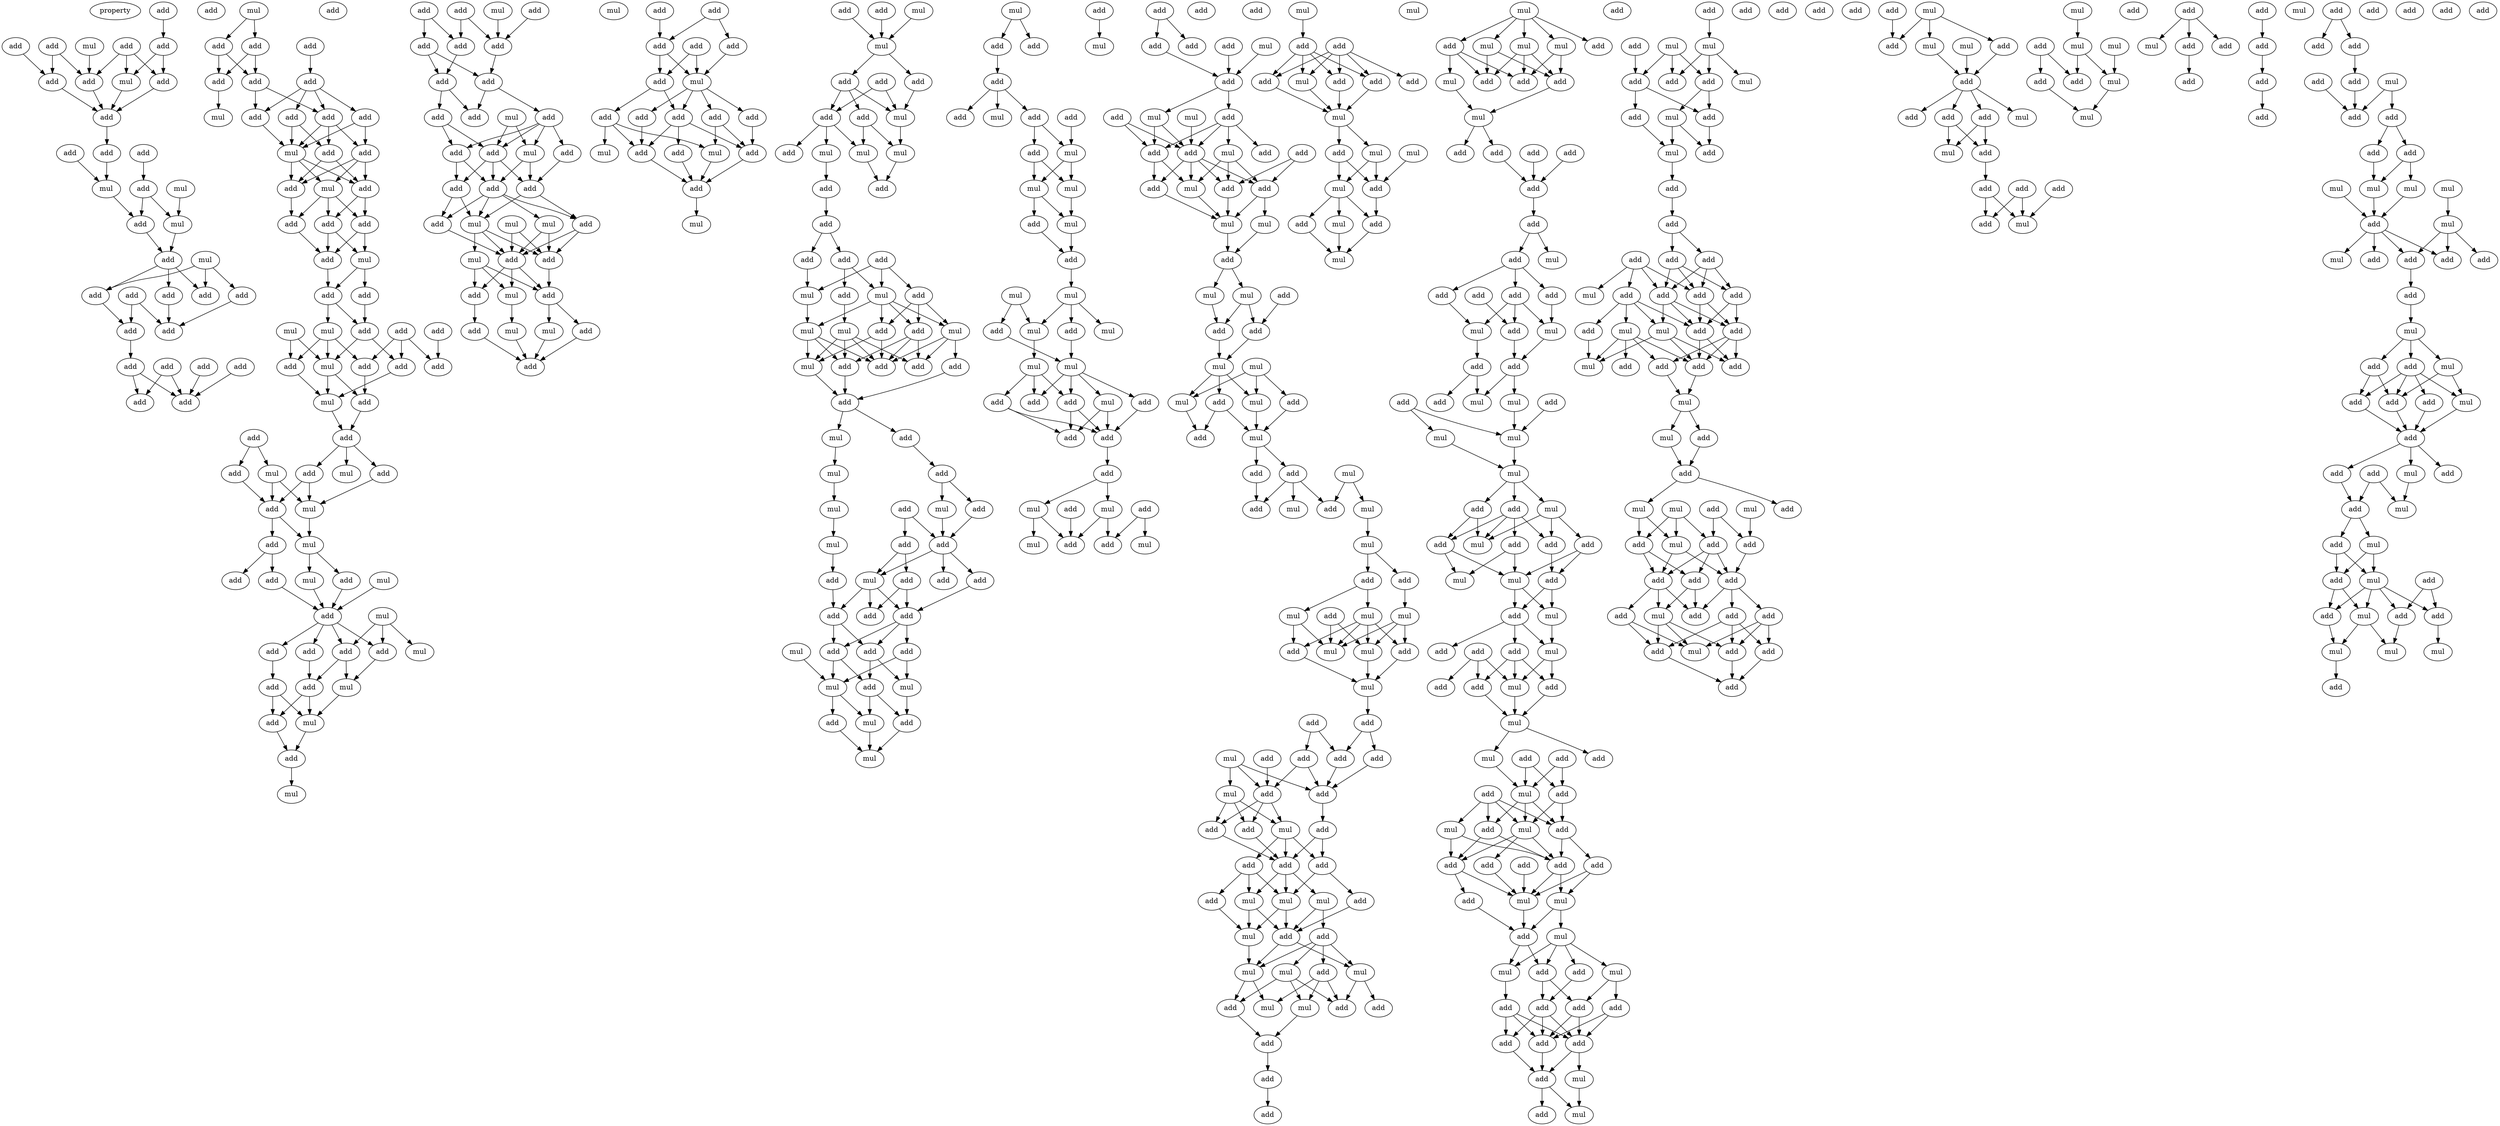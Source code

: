 digraph {
    node [fontcolor=black]
    property [mul=2,lf=1.0]
    0 [ label = add ];
    1 [ label = add ];
    2 [ label = add ];
    3 [ label = add ];
    4 [ label = mul ];
    5 [ label = add ];
    6 [ label = add ];
    7 [ label = add ];
    8 [ label = add ];
    9 [ label = mul ];
    10 [ label = add ];
    11 [ label = add ];
    12 [ label = add ];
    13 [ label = add ];
    14 [ label = add ];
    15 [ label = mul ];
    16 [ label = mul ];
    17 [ label = add ];
    18 [ label = mul ];
    19 [ label = mul ];
    20 [ label = add ];
    21 [ label = add ];
    22 [ label = add ];
    23 [ label = add ];
    24 [ label = add ];
    25 [ label = add ];
    26 [ label = add ];
    27 [ label = add ];
    28 [ label = add ];
    29 [ label = add ];
    30 [ label = add ];
    31 [ label = add ];
    32 [ label = add ];
    33 [ label = add ];
    34 [ label = add ];
    35 [ label = mul ];
    36 [ label = add ];
    37 [ label = add ];
    38 [ label = add ];
    39 [ label = add ];
    40 [ label = add ];
    41 [ label = add ];
    42 [ label = add ];
    43 [ label = add ];
    44 [ label = add ];
    45 [ label = add ];
    46 [ label = mul ];
    47 [ label = add ];
    48 [ label = mul ];
    49 [ label = add ];
    50 [ label = add ];
    51 [ label = add ];
    52 [ label = mul ];
    53 [ label = add ];
    54 [ label = add ];
    55 [ label = add ];
    56 [ label = add ];
    57 [ label = mul ];
    58 [ label = add ];
    59 [ label = add ];
    60 [ label = add ];
    61 [ label = add ];
    62 [ label = add ];
    63 [ label = mul ];
    64 [ label = add ];
    65 [ label = mul ];
    66 [ label = add ];
    67 [ label = add ];
    68 [ label = add ];
    69 [ label = mul ];
    70 [ label = add ];
    71 [ label = add ];
    72 [ label = mul ];
    73 [ label = add ];
    74 [ label = add ];
    75 [ label = add ];
    76 [ label = add ];
    77 [ label = mul ];
    78 [ label = mul ];
    79 [ label = add ];
    80 [ label = add ];
    81 [ label = mul ];
    82 [ label = mul ];
    83 [ label = add ];
    84 [ label = add ];
    85 [ label = add ];
    86 [ label = mul ];
    87 [ label = add ];
    88 [ label = mul ];
    89 [ label = add ];
    90 [ label = mul ];
    91 [ label = add ];
    92 [ label = add ];
    93 [ label = mul ];
    94 [ label = add ];
    95 [ label = add ];
    96 [ label = mul ];
    97 [ label = add ];
    98 [ label = add ];
    99 [ label = add ];
    100 [ label = mul ];
    101 [ label = mul ];
    102 [ label = add ];
    103 [ label = add ];
    104 [ label = add ];
    105 [ label = add ];
    106 [ label = add ];
    107 [ label = add ];
    108 [ label = add ];
    109 [ label = mul ];
    110 [ label = add ];
    111 [ label = add ];
    112 [ label = mul ];
    113 [ label = add ];
    114 [ label = add ];
    115 [ label = add ];
    116 [ label = add ];
    117 [ label = add ];
    118 [ label = add ];
    119 [ label = mul ];
    120 [ label = add ];
    121 [ label = add ];
    122 [ label = add ];
    123 [ label = mul ];
    124 [ label = mul ];
    125 [ label = add ];
    126 [ label = add ];
    127 [ label = mul ];
    128 [ label = add ];
    129 [ label = mul ];
    130 [ label = add ];
    131 [ label = mul ];
    132 [ label = add ];
    133 [ label = add ];
    134 [ label = mul ];
    135 [ label = mul ];
    136 [ label = mul ];
    137 [ label = add ];
    138 [ label = add ];
    139 [ label = add ];
    140 [ label = add ];
    141 [ label = add ];
    142 [ label = add ];
    143 [ label = add ];
    144 [ label = add ];
    145 [ label = mul ];
    146 [ label = add ];
    147 [ label = add ];
    148 [ label = add ];
    149 [ label = add ];
    150 [ label = add ];
    151 [ label = add ];
    152 [ label = mul ];
    153 [ label = add ];
    154 [ label = mul ];
    155 [ label = add ];
    156 [ label = add ];
    157 [ label = add ];
    158 [ label = add ];
    159 [ label = mul ];
    160 [ label = add ];
    161 [ label = mul ];
    162 [ label = mul ];
    163 [ label = add ];
    164 [ label = add ];
    165 [ label = add ];
    166 [ label = mul ];
    167 [ label = add ];
    168 [ label = add ];
    169 [ label = mul ];
    170 [ label = mul ];
    171 [ label = mul ];
    172 [ label = add ];
    173 [ label = add ];
    174 [ label = add ];
    175 [ label = add ];
    176 [ label = add ];
    177 [ label = add ];
    178 [ label = add ];
    179 [ label = mul ];
    180 [ label = mul ];
    181 [ label = add ];
    182 [ label = add ];
    183 [ label = mul ];
    184 [ label = add ];
    185 [ label = add ];
    186 [ label = mul ];
    187 [ label = mul ];
    188 [ label = add ];
    189 [ label = add ];
    190 [ label = add ];
    191 [ label = mul ];
    192 [ label = add ];
    193 [ label = add ];
    194 [ label = add ];
    195 [ label = mul ];
    196 [ label = add ];
    197 [ label = mul ];
    198 [ label = mul ];
    199 [ label = add ];
    200 [ label = add ];
    201 [ label = mul ];
    202 [ label = add ];
    203 [ label = add ];
    204 [ label = mul ];
    205 [ label = add ];
    206 [ label = add ];
    207 [ label = mul ];
    208 [ label = add ];
    209 [ label = add ];
    210 [ label = add ];
    211 [ label = add ];
    212 [ label = add ];
    213 [ label = add ];
    214 [ label = mul ];
    215 [ label = add ];
    216 [ label = add ];
    217 [ label = mul ];
    218 [ label = mul ];
    219 [ label = add ];
    220 [ label = mul ];
    221 [ label = add ];
    222 [ label = add ];
    223 [ label = mul ];
    224 [ label = mul ];
    225 [ label = add ];
    226 [ label = add ];
    227 [ label = add ];
    228 [ label = add ];
    229 [ label = add ];
    230 [ label = mul ];
    231 [ label = add ];
    232 [ label = add ];
    233 [ label = mul ];
    234 [ label = add ];
    235 [ label = mul ];
    236 [ label = mul ];
    237 [ label = mul ];
    238 [ label = add ];
    239 [ label = mul ];
    240 [ label = add ];
    241 [ label = mul ];
    242 [ label = mul ];
    243 [ label = add ];
    244 [ label = mul ];
    245 [ label = mul ];
    246 [ label = add ];
    247 [ label = mul ];
    248 [ label = mul ];
    249 [ label = add ];
    250 [ label = add ];
    251 [ label = mul ];
    252 [ label = add ];
    253 [ label = add ];
    254 [ label = add ];
    255 [ label = add ];
    256 [ label = add ];
    257 [ label = mul ];
    258 [ label = mul ];
    259 [ label = add ];
    260 [ label = add ];
    261 [ label = mul ];
    262 [ label = add ];
    263 [ label = mul ];
    264 [ label = add ];
    265 [ label = add ];
    266 [ label = add ];
    267 [ label = add ];
    268 [ label = add ];
    269 [ label = mul ];
    270 [ label = add ];
    271 [ label = mul ];
    272 [ label = mul ];
    273 [ label = add ];
    274 [ label = add ];
    275 [ label = mul ];
    276 [ label = add ];
    277 [ label = add ];
    278 [ label = add ];
    279 [ label = add ];
    280 [ label = add ];
    281 [ label = add ];
    282 [ label = mul ];
    283 [ label = add ];
    284 [ label = mul ];
    285 [ label = mul ];
    286 [ label = add ];
    287 [ label = mul ];
    288 [ label = mul ];
    289 [ label = add ];
    290 [ label = add ];
    291 [ label = add ];
    292 [ label = mul ];
    293 [ label = mul ];
    294 [ label = add ];
    295 [ label = mul ];
    296 [ label = add ];
    297 [ label = mul ];
    298 [ label = mul ];
    299 [ label = add ];
    300 [ label = mul ];
    301 [ label = add ];
    302 [ label = add ];
    303 [ label = mul ];
    304 [ label = add ];
    305 [ label = mul ];
    306 [ label = add ];
    307 [ label = mul ];
    308 [ label = add ];
    309 [ label = add ];
    310 [ label = mul ];
    311 [ label = mul ];
    312 [ label = mul ];
    313 [ label = add ];
    314 [ label = add ];
    315 [ label = mul ];
    316 [ label = add ];
    317 [ label = mul ];
    318 [ label = mul ];
    319 [ label = add ];
    320 [ label = add ];
    321 [ label = add ];
    322 [ label = add ];
    323 [ label = add ];
    324 [ label = mul ];
    325 [ label = add ];
    326 [ label = add ];
    327 [ label = add ];
    328 [ label = mul ];
    329 [ label = mul ];
    330 [ label = add ];
    331 [ label = add ];
    332 [ label = add ];
    333 [ label = add ];
    334 [ label = add ];
    335 [ label = add ];
    336 [ label = mul ];
    337 [ label = mul ];
    338 [ label = add ];
    339 [ label = mul ];
    340 [ label = add ];
    341 [ label = add ];
    342 [ label = add ];
    343 [ label = mul ];
    344 [ label = mul ];
    345 [ label = mul ];
    346 [ label = mul ];
    347 [ label = add ];
    348 [ label = add ];
    349 [ label = mul ];
    350 [ label = add ];
    351 [ label = add ];
    352 [ label = mul ];
    353 [ label = add ];
    354 [ label = add ];
    355 [ label = add ];
    356 [ label = add ];
    357 [ label = add ];
    358 [ label = mul ];
    359 [ label = add ];
    360 [ label = add ];
    361 [ label = add ];
    362 [ label = mul ];
    363 [ label = add ];
    364 [ label = add ];
    365 [ label = add ];
    366 [ label = mul ];
    367 [ label = mul ];
    368 [ label = add ];
    369 [ label = mul ];
    370 [ label = mul ];
    371 [ label = mul ];
    372 [ label = add ];
    373 [ label = mul ];
    374 [ label = add ];
    375 [ label = add ];
    376 [ label = mul ];
    377 [ label = mul ];
    378 [ label = mul ];
    379 [ label = mul ];
    380 [ label = add ];
    381 [ label = add ];
    382 [ label = mul ];
    383 [ label = add ];
    384 [ label = mul ];
    385 [ label = add ];
    386 [ label = add ];
    387 [ label = mul ];
    388 [ label = add ];
    389 [ label = add ];
    390 [ label = add ];
    391 [ label = add ];
    392 [ label = add ];
    393 [ label = add ];
    394 [ label = add ];
    395 [ label = add ];
    396 [ label = mul ];
    397 [ label = add ];
    398 [ label = add ];
    399 [ label = add ];
    400 [ label = add ];
    401 [ label = mul ];
    402 [ label = mul ];
    403 [ label = add ];
    404 [ label = add ];
    405 [ label = add ];
    406 [ label = add ];
    407 [ label = mul ];
    408 [ label = add ];
    409 [ label = mul ];
    410 [ label = add ];
    411 [ label = mul ];
    412 [ label = mul ];
    413 [ label = mul ];
    414 [ label = add ];
    415 [ label = add ];
    416 [ label = mul ];
    417 [ label = add ];
    418 [ label = add ];
    419 [ label = add ];
    420 [ label = add ];
    421 [ label = mul ];
    422 [ label = mul ];
    423 [ label = mul ];
    424 [ label = add ];
    425 [ label = mul ];
    426 [ label = add ];
    427 [ label = add ];
    428 [ label = add ];
    429 [ label = add ];
    430 [ label = mul ];
    431 [ label = add ];
    432 [ label = add ];
    433 [ label = mul ];
    434 [ label = add ];
    435 [ label = mul ];
    436 [ label = add ];
    437 [ label = add ];
    438 [ label = mul ];
    439 [ label = add ];
    440 [ label = add ];
    441 [ label = mul ];
    442 [ label = add ];
    443 [ label = mul ];
    444 [ label = mul ];
    445 [ label = add ];
    446 [ label = add ];
    447 [ label = add ];
    448 [ label = add ];
    449 [ label = add ];
    450 [ label = add ];
    451 [ label = add ];
    452 [ label = add ];
    453 [ label = mul ];
    454 [ label = mul ];
    455 [ label = add ];
    456 [ label = mul ];
    457 [ label = add ];
    458 [ label = add ];
    459 [ label = mul ];
    460 [ label = mul ];
    461 [ label = add ];
    462 [ label = add ];
    463 [ label = add ];
    464 [ label = add ];
    465 [ label = add ];
    466 [ label = add ];
    467 [ label = add ];
    468 [ label = add ];
    469 [ label = mul ];
    470 [ label = add ];
    471 [ label = mul ];
    472 [ label = add ];
    473 [ label = mul ];
    474 [ label = add ];
    475 [ label = mul ];
    476 [ label = add ];
    477 [ label = add ];
    478 [ label = add ];
    479 [ label = mul ];
    480 [ label = add ];
    481 [ label = mul ];
    482 [ label = add ];
    483 [ label = add ];
    484 [ label = mul ];
    485 [ label = add ];
    486 [ label = add ];
    487 [ label = add ];
    488 [ label = add ];
    489 [ label = add ];
    490 [ label = add ];
    491 [ label = add ];
    492 [ label = mul ];
    493 [ label = add ];
    494 [ label = add ];
    495 [ label = add ];
    496 [ label = mul ];
    497 [ label = mul ];
    498 [ label = add ];
    499 [ label = add ];
    500 [ label = add ];
    501 [ label = add ];
    502 [ label = add ];
    503 [ label = add ];
    504 [ label = mul ];
    505 [ label = mul ];
    506 [ label = mul ];
    507 [ label = add ];
    508 [ label = add ];
    509 [ label = add ];
    510 [ label = add ];
    511 [ label = add ];
    512 [ label = add ];
    513 [ label = mul ];
    514 [ label = mul ];
    515 [ label = add ];
    516 [ label = mul ];
    517 [ label = add ];
    518 [ label = add ];
    519 [ label = add ];
    520 [ label = mul ];
    521 [ label = add ];
    522 [ label = add ];
    523 [ label = add ];
    524 [ label = add ];
    525 [ label = add ];
    526 [ label = mul ];
    527 [ label = add ];
    528 [ label = add ];
    529 [ label = mul ];
    530 [ label = add ];
    531 [ label = add ];
    532 [ label = add ];
    533 [ label = add ];
    534 [ label = add ];
    535 [ label = mul ];
    536 [ label = add ];
    537 [ label = add ];
    538 [ label = mul ];
    539 [ label = mul ];
    540 [ label = add ];
    541 [ label = add ];
    542 [ label = add ];
    543 [ label = add ];
    544 [ label = mul ];
    545 [ label = add ];
    546 [ label = mul ];
    547 [ label = add ];
    548 [ label = add ];
    549 [ label = add ];
    550 [ label = add ];
    551 [ label = add ];
    552 [ label = mul ];
    553 [ label = mul ];
    554 [ label = mul ];
    555 [ label = add ];
    556 [ label = mul ];
    557 [ label = add ];
    558 [ label = mul ];
    559 [ label = add ];
    560 [ label = mul ];
    561 [ label = add ];
    562 [ label = add ];
    563 [ label = add ];
    564 [ label = add ];
    565 [ label = mul ];
    566 [ label = add ];
    567 [ label = add ];
    568 [ label = add ];
    569 [ label = add ];
    570 [ label = add ];
    571 [ label = mul ];
    572 [ label = add ];
    573 [ label = add ];
    574 [ label = add ];
    575 [ label = add ];
    576 [ label = add ];
    577 [ label = mul ];
    578 [ label = add ];
    579 [ label = add ];
    580 [ label = add ];
    581 [ label = add ];
    582 [ label = mul ];
    583 [ label = add ];
    584 [ label = mul ];
    585 [ label = mul ];
    586 [ label = mul ];
    587 [ label = add ];
    588 [ label = mul ];
    589 [ label = add ];
    590 [ label = add ];
    591 [ label = mul ];
    592 [ label = add ];
    593 [ label = add ];
    594 [ label = add ];
    595 [ label = add ];
    596 [ label = mul ];
    597 [ label = add ];
    598 [ label = add ];
    599 [ label = mul ];
    600 [ label = add ];
    601 [ label = add ];
    602 [ label = add ];
    603 [ label = add ];
    604 [ label = mul ];
    605 [ label = add ];
    606 [ label = add ];
    607 [ label = mul ];
    608 [ label = add ];
    609 [ label = add ];
    610 [ label = mul ];
    611 [ label = add ];
    612 [ label = add ];
    613 [ label = mul ];
    614 [ label = add ];
    615 [ label = mul ];
    616 [ label = add ];
    617 [ label = add ];
    618 [ label = add ];
    619 [ label = add ];
    620 [ label = mul ];
    621 [ label = mul ];
    622 [ label = mul ];
    623 [ label = mul ];
    624 [ label = add ];
    625 [ label = add ];
    0 -> 2 [ name = 0 ];
    1 -> 7 [ name = 1 ];
    1 -> 8 [ name = 2 ];
    1 -> 9 [ name = 3 ];
    2 -> 7 [ name = 4 ];
    2 -> 9 [ name = 5 ];
    3 -> 6 [ name = 6 ];
    4 -> 8 [ name = 7 ];
    5 -> 6 [ name = 8 ];
    5 -> 8 [ name = 9 ];
    6 -> 10 [ name = 10 ];
    7 -> 10 [ name = 11 ];
    8 -> 10 [ name = 12 ];
    9 -> 10 [ name = 13 ];
    10 -> 13 [ name = 14 ];
    11 -> 14 [ name = 15 ];
    12 -> 16 [ name = 16 ];
    13 -> 16 [ name = 17 ];
    14 -> 17 [ name = 18 ];
    14 -> 18 [ name = 19 ];
    15 -> 18 [ name = 20 ];
    16 -> 17 [ name = 21 ];
    17 -> 20 [ name = 22 ];
    18 -> 20 [ name = 23 ];
    19 -> 21 [ name = 24 ];
    19 -> 24 [ name = 25 ];
    19 -> 25 [ name = 26 ];
    20 -> 23 [ name = 27 ];
    20 -> 24 [ name = 28 ];
    20 -> 25 [ name = 29 ];
    21 -> 26 [ name = 30 ];
    22 -> 26 [ name = 31 ];
    22 -> 27 [ name = 32 ];
    23 -> 26 [ name = 33 ];
    25 -> 27 [ name = 34 ];
    27 -> 29 [ name = 35 ];
    28 -> 33 [ name = 36 ];
    28 -> 34 [ name = 37 ];
    29 -> 33 [ name = 38 ];
    29 -> 34 [ name = 39 ];
    31 -> 34 [ name = 40 ];
    32 -> 34 [ name = 41 ];
    35 -> 36 [ name = 42 ];
    35 -> 39 [ name = 43 ];
    36 -> 40 [ name = 44 ];
    36 -> 42 [ name = 45 ];
    37 -> 41 [ name = 46 ];
    39 -> 40 [ name = 47 ];
    39 -> 42 [ name = 48 ];
    40 -> 46 [ name = 49 ];
    41 -> 43 [ name = 50 ];
    41 -> 44 [ name = 51 ];
    41 -> 45 [ name = 52 ];
    41 -> 47 [ name = 53 ];
    42 -> 44 [ name = 54 ];
    42 -> 47 [ name = 55 ];
    43 -> 48 [ name = 56 ];
    43 -> 49 [ name = 57 ];
    44 -> 48 [ name = 58 ];
    44 -> 49 [ name = 59 ];
    44 -> 50 [ name = 60 ];
    45 -> 48 [ name = 61 ];
    45 -> 50 [ name = 62 ];
    47 -> 48 [ name = 63 ];
    48 -> 51 [ name = 64 ];
    48 -> 52 [ name = 65 ];
    48 -> 53 [ name = 66 ];
    49 -> 51 [ name = 67 ];
    49 -> 52 [ name = 68 ];
    49 -> 53 [ name = 69 ];
    50 -> 51 [ name = 70 ];
    50 -> 53 [ name = 71 ];
    51 -> 55 [ name = 72 ];
    52 -> 54 [ name = 73 ];
    52 -> 55 [ name = 74 ];
    52 -> 56 [ name = 75 ];
    53 -> 54 [ name = 76 ];
    53 -> 56 [ name = 77 ];
    54 -> 57 [ name = 78 ];
    54 -> 58 [ name = 79 ];
    55 -> 58 [ name = 80 ];
    56 -> 57 [ name = 81 ];
    56 -> 58 [ name = 82 ];
    57 -> 59 [ name = 83 ];
    57 -> 60 [ name = 84 ];
    58 -> 59 [ name = 85 ];
    59 -> 61 [ name = 86 ];
    59 -> 63 [ name = 87 ];
    60 -> 61 [ name = 88 ];
    61 -> 67 [ name = 89 ];
    61 -> 69 [ name = 90 ];
    62 -> 66 [ name = 91 ];
    62 -> 67 [ name = 92 ];
    62 -> 68 [ name = 93 ];
    63 -> 68 [ name = 94 ];
    63 -> 69 [ name = 95 ];
    63 -> 70 [ name = 96 ];
    64 -> 66 [ name = 97 ];
    65 -> 69 [ name = 98 ];
    65 -> 70 [ name = 99 ];
    67 -> 72 [ name = 100 ];
    68 -> 71 [ name = 101 ];
    69 -> 71 [ name = 102 ];
    69 -> 72 [ name = 103 ];
    70 -> 72 [ name = 104 ];
    71 -> 74 [ name = 105 ];
    72 -> 74 [ name = 106 ];
    73 -> 75 [ name = 107 ];
    73 -> 78 [ name = 108 ];
    74 -> 76 [ name = 109 ];
    74 -> 77 [ name = 110 ];
    74 -> 79 [ name = 111 ];
    75 -> 80 [ name = 112 ];
    76 -> 81 [ name = 113 ];
    78 -> 80 [ name = 114 ];
    78 -> 81 [ name = 115 ];
    79 -> 80 [ name = 116 ];
    79 -> 81 [ name = 117 ];
    80 -> 82 [ name = 118 ];
    80 -> 83 [ name = 119 ];
    81 -> 82 [ name = 120 ];
    82 -> 84 [ name = 121 ];
    82 -> 88 [ name = 122 ];
    83 -> 85 [ name = 123 ];
    83 -> 87 [ name = 124 ];
    84 -> 89 [ name = 125 ];
    86 -> 89 [ name = 126 ];
    87 -> 89 [ name = 127 ];
    88 -> 89 [ name = 128 ];
    89 -> 91 [ name = 129 ];
    89 -> 92 [ name = 130 ];
    89 -> 94 [ name = 131 ];
    89 -> 95 [ name = 132 ];
    90 -> 93 [ name = 133 ];
    90 -> 94 [ name = 134 ];
    90 -> 95 [ name = 135 ];
    91 -> 97 [ name = 136 ];
    92 -> 98 [ name = 137 ];
    94 -> 96 [ name = 138 ];
    95 -> 96 [ name = 139 ];
    95 -> 98 [ name = 140 ];
    96 -> 100 [ name = 141 ];
    97 -> 99 [ name = 142 ];
    97 -> 100 [ name = 143 ];
    98 -> 99 [ name = 144 ];
    98 -> 100 [ name = 145 ];
    99 -> 103 [ name = 146 ];
    100 -> 103 [ name = 147 ];
    101 -> 108 [ name = 148 ];
    102 -> 106 [ name = 149 ];
    102 -> 107 [ name = 150 ];
    103 -> 109 [ name = 151 ];
    104 -> 107 [ name = 152 ];
    104 -> 108 [ name = 153 ];
    105 -> 108 [ name = 154 ];
    106 -> 110 [ name = 155 ];
    106 -> 111 [ name = 156 ];
    107 -> 111 [ name = 157 ];
    108 -> 110 [ name = 158 ];
    110 -> 113 [ name = 159 ];
    110 -> 114 [ name = 160 ];
    111 -> 114 [ name = 161 ];
    111 -> 115 [ name = 162 ];
    112 -> 118 [ name = 163 ];
    112 -> 119 [ name = 164 ];
    113 -> 116 [ name = 165 ];
    113 -> 117 [ name = 166 ];
    113 -> 118 [ name = 167 ];
    113 -> 119 [ name = 168 ];
    115 -> 117 [ name = 169 ];
    115 -> 118 [ name = 170 ];
    116 -> 120 [ name = 171 ];
    117 -> 121 [ name = 172 ];
    117 -> 122 [ name = 173 ];
    118 -> 120 [ name = 174 ];
    118 -> 121 [ name = 175 ];
    118 -> 122 [ name = 176 ];
    119 -> 120 [ name = 177 ];
    119 -> 121 [ name = 178 ];
    120 -> 124 [ name = 179 ];
    120 -> 125 [ name = 180 ];
    121 -> 123 [ name = 181 ];
    121 -> 124 [ name = 182 ];
    121 -> 125 [ name = 183 ];
    121 -> 126 [ name = 184 ];
    122 -> 124 [ name = 185 ];
    122 -> 126 [ name = 186 ];
    123 -> 128 [ name = 187 ];
    123 -> 130 [ name = 188 ];
    124 -> 128 [ name = 189 ];
    124 -> 129 [ name = 190 ];
    124 -> 130 [ name = 191 ];
    125 -> 128 [ name = 192 ];
    125 -> 130 [ name = 193 ];
    126 -> 128 [ name = 194 ];
    127 -> 128 [ name = 195 ];
    127 -> 130 [ name = 196 ];
    128 -> 131 [ name = 197 ];
    128 -> 132 [ name = 198 ];
    128 -> 133 [ name = 199 ];
    129 -> 131 [ name = 200 ];
    129 -> 132 [ name = 201 ];
    129 -> 133 [ name = 202 ];
    130 -> 132 [ name = 203 ];
    131 -> 134 [ name = 204 ];
    132 -> 136 [ name = 205 ];
    132 -> 137 [ name = 206 ];
    133 -> 138 [ name = 207 ];
    134 -> 139 [ name = 208 ];
    136 -> 139 [ name = 209 ];
    137 -> 139 [ name = 210 ];
    138 -> 139 [ name = 211 ];
    140 -> 142 [ name = 212 ];
    140 -> 144 [ name = 213 ];
    141 -> 144 [ name = 214 ];
    142 -> 145 [ name = 215 ];
    143 -> 145 [ name = 216 ];
    143 -> 146 [ name = 217 ];
    144 -> 145 [ name = 218 ];
    144 -> 146 [ name = 219 ];
    145 -> 148 [ name = 220 ];
    145 -> 149 [ name = 221 ];
    145 -> 150 [ name = 222 ];
    145 -> 151 [ name = 223 ];
    146 -> 147 [ name = 224 ];
    146 -> 148 [ name = 225 ];
    147 -> 152 [ name = 226 ];
    147 -> 153 [ name = 227 ];
    147 -> 154 [ name = 228 ];
    148 -> 153 [ name = 229 ];
    148 -> 155 [ name = 230 ];
    148 -> 156 [ name = 231 ];
    149 -> 152 [ name = 232 ];
    149 -> 155 [ name = 233 ];
    150 -> 153 [ name = 234 ];
    151 -> 155 [ name = 235 ];
    152 -> 157 [ name = 236 ];
    153 -> 157 [ name = 237 ];
    155 -> 157 [ name = 238 ];
    156 -> 157 [ name = 239 ];
    157 -> 159 [ name = 240 ];
    158 -> 162 [ name = 241 ];
    160 -> 162 [ name = 242 ];
    161 -> 162 [ name = 243 ];
    162 -> 164 [ name = 244 ];
    162 -> 165 [ name = 245 ];
    163 -> 166 [ name = 246 ];
    163 -> 168 [ name = 247 ];
    164 -> 166 [ name = 248 ];
    164 -> 167 [ name = 249 ];
    164 -> 168 [ name = 250 ];
    165 -> 166 [ name = 251 ];
    166 -> 169 [ name = 252 ];
    167 -> 169 [ name = 253 ];
    167 -> 171 [ name = 254 ];
    168 -> 170 [ name = 255 ];
    168 -> 171 [ name = 256 ];
    168 -> 172 [ name = 257 ];
    169 -> 174 [ name = 258 ];
    170 -> 173 [ name = 259 ];
    171 -> 174 [ name = 260 ];
    173 -> 175 [ name = 261 ];
    175 -> 176 [ name = 262 ];
    175 -> 177 [ name = 263 ];
    176 -> 179 [ name = 264 ];
    177 -> 180 [ name = 265 ];
    177 -> 181 [ name = 266 ];
    178 -> 179 [ name = 267 ];
    178 -> 180 [ name = 268 ];
    178 -> 182 [ name = 269 ];
    179 -> 187 [ name = 270 ];
    180 -> 184 [ name = 271 ];
    180 -> 185 [ name = 272 ];
    180 -> 186 [ name = 273 ];
    180 -> 187 [ name = 274 ];
    181 -> 183 [ name = 275 ];
    182 -> 184 [ name = 276 ];
    182 -> 185 [ name = 277 ];
    182 -> 186 [ name = 278 ];
    183 -> 188 [ name = 279 ];
    183 -> 189 [ name = 280 ];
    183 -> 191 [ name = 281 ];
    183 -> 192 [ name = 282 ];
    184 -> 189 [ name = 283 ];
    184 -> 191 [ name = 284 ];
    185 -> 188 [ name = 285 ];
    185 -> 189 [ name = 286 ];
    185 -> 192 [ name = 287 ];
    186 -> 188 [ name = 288 ];
    186 -> 189 [ name = 289 ];
    186 -> 190 [ name = 290 ];
    187 -> 189 [ name = 291 ];
    187 -> 191 [ name = 292 ];
    187 -> 192 [ name = 293 ];
    190 -> 193 [ name = 294 ];
    191 -> 193 [ name = 295 ];
    192 -> 193 [ name = 296 ];
    193 -> 194 [ name = 297 ];
    193 -> 195 [ name = 298 ];
    194 -> 196 [ name = 299 ];
    195 -> 197 [ name = 300 ];
    196 -> 200 [ name = 301 ];
    196 -> 201 [ name = 302 ];
    197 -> 198 [ name = 303 ];
    198 -> 204 [ name = 304 ];
    199 -> 202 [ name = 305 ];
    199 -> 203 [ name = 306 ];
    200 -> 203 [ name = 307 ];
    201 -> 203 [ name = 308 ];
    202 -> 206 [ name = 309 ];
    202 -> 207 [ name = 310 ];
    203 -> 207 [ name = 311 ];
    203 -> 208 [ name = 312 ];
    203 -> 209 [ name = 313 ];
    204 -> 205 [ name = 314 ];
    205 -> 211 [ name = 315 ];
    206 -> 210 [ name = 316 ];
    206 -> 212 [ name = 317 ];
    207 -> 210 [ name = 318 ];
    207 -> 211 [ name = 319 ];
    207 -> 212 [ name = 320 ];
    209 -> 212 [ name = 321 ];
    211 -> 213 [ name = 322 ];
    211 -> 215 [ name = 323 ];
    212 -> 213 [ name = 324 ];
    212 -> 215 [ name = 325 ];
    212 -> 216 [ name = 326 ];
    213 -> 218 [ name = 327 ];
    213 -> 219 [ name = 328 ];
    214 -> 218 [ name = 329 ];
    215 -> 217 [ name = 330 ];
    215 -> 219 [ name = 331 ];
    216 -> 217 [ name = 332 ];
    216 -> 218 [ name = 333 ];
    217 -> 222 [ name = 334 ];
    218 -> 220 [ name = 335 ];
    218 -> 221 [ name = 336 ];
    219 -> 220 [ name = 337 ];
    219 -> 222 [ name = 338 ];
    220 -> 223 [ name = 339 ];
    221 -> 223 [ name = 340 ];
    222 -> 223 [ name = 341 ];
    224 -> 225 [ name = 342 ];
    224 -> 226 [ name = 343 ];
    225 -> 227 [ name = 344 ];
    227 -> 229 [ name = 345 ];
    227 -> 230 [ name = 346 ];
    227 -> 232 [ name = 347 ];
    228 -> 233 [ name = 348 ];
    231 -> 235 [ name = 349 ];
    232 -> 234 [ name = 350 ];
    232 -> 235 [ name = 351 ];
    234 -> 236 [ name = 352 ];
    234 -> 237 [ name = 353 ];
    235 -> 236 [ name = 354 ];
    235 -> 237 [ name = 355 ];
    236 -> 239 [ name = 356 ];
    237 -> 238 [ name = 357 ];
    237 -> 239 [ name = 358 ];
    238 -> 240 [ name = 359 ];
    239 -> 240 [ name = 360 ];
    240 -> 242 [ name = 361 ];
    241 -> 244 [ name = 362 ];
    241 -> 246 [ name = 363 ];
    242 -> 243 [ name = 364 ];
    242 -> 244 [ name = 365 ];
    242 -> 245 [ name = 366 ];
    243 -> 248 [ name = 367 ];
    244 -> 247 [ name = 368 ];
    246 -> 248 [ name = 369 ];
    247 -> 249 [ name = 370 ];
    247 -> 252 [ name = 371 ];
    247 -> 253 [ name = 372 ];
    248 -> 249 [ name = 373 ];
    248 -> 250 [ name = 374 ];
    248 -> 251 [ name = 375 ];
    248 -> 253 [ name = 376 ];
    249 -> 254 [ name = 377 ];
    249 -> 255 [ name = 378 ];
    250 -> 254 [ name = 379 ];
    251 -> 254 [ name = 380 ];
    251 -> 255 [ name = 381 ];
    252 -> 254 [ name = 382 ];
    252 -> 255 [ name = 383 ];
    254 -> 256 [ name = 384 ];
    256 -> 257 [ name = 385 ];
    256 -> 258 [ name = 386 ];
    257 -> 261 [ name = 387 ];
    257 -> 264 [ name = 388 ];
    258 -> 262 [ name = 389 ];
    258 -> 264 [ name = 390 ];
    259 -> 262 [ name = 391 ];
    259 -> 263 [ name = 392 ];
    260 -> 264 [ name = 393 ];
    265 -> 267 [ name = 394 ];
    265 -> 268 [ name = 395 ];
    266 -> 270 [ name = 396 ];
    267 -> 270 [ name = 397 ];
    269 -> 270 [ name = 398 ];
    270 -> 272 [ name = 399 ];
    270 -> 274 [ name = 400 ];
    271 -> 277 [ name = 401 ];
    272 -> 276 [ name = 402 ];
    272 -> 277 [ name = 403 ];
    273 -> 276 [ name = 404 ];
    273 -> 277 [ name = 405 ];
    274 -> 275 [ name = 406 ];
    274 -> 276 [ name = 407 ];
    274 -> 277 [ name = 408 ];
    274 -> 278 [ name = 409 ];
    275 -> 280 [ name = 410 ];
    275 -> 281 [ name = 411 ];
    275 -> 282 [ name = 412 ];
    276 -> 282 [ name = 413 ];
    276 -> 283 [ name = 414 ];
    277 -> 280 [ name = 415 ];
    277 -> 281 [ name = 416 ];
    277 -> 282 [ name = 417 ];
    277 -> 283 [ name = 418 ];
    279 -> 280 [ name = 419 ];
    279 -> 281 [ name = 420 ];
    280 -> 284 [ name = 421 ];
    281 -> 284 [ name = 422 ];
    281 -> 285 [ name = 423 ];
    282 -> 284 [ name = 424 ];
    283 -> 284 [ name = 425 ];
    284 -> 286 [ name = 426 ];
    285 -> 286 [ name = 427 ];
    286 -> 287 [ name = 428 ];
    286 -> 288 [ name = 429 ];
    287 -> 290 [ name = 430 ];
    288 -> 290 [ name = 431 ];
    288 -> 291 [ name = 432 ];
    289 -> 291 [ name = 433 ];
    290 -> 292 [ name = 434 ];
    291 -> 292 [ name = 435 ];
    292 -> 295 [ name = 436 ];
    292 -> 296 [ name = 437 ];
    292 -> 297 [ name = 438 ];
    293 -> 294 [ name = 439 ];
    293 -> 295 [ name = 440 ];
    293 -> 297 [ name = 441 ];
    294 -> 298 [ name = 442 ];
    295 -> 298 [ name = 443 ];
    296 -> 298 [ name = 444 ];
    296 -> 299 [ name = 445 ];
    297 -> 299 [ name = 446 ];
    298 -> 301 [ name = 447 ];
    298 -> 302 [ name = 448 ];
    300 -> 303 [ name = 449 ];
    300 -> 306 [ name = 450 ];
    301 -> 304 [ name = 451 ];
    301 -> 305 [ name = 452 ];
    301 -> 306 [ name = 453 ];
    302 -> 304 [ name = 454 ];
    303 -> 307 [ name = 455 ];
    307 -> 308 [ name = 456 ];
    307 -> 309 [ name = 457 ];
    308 -> 311 [ name = 458 ];
    309 -> 310 [ name = 459 ];
    309 -> 312 [ name = 460 ];
    310 -> 314 [ name = 461 ];
    310 -> 315 [ name = 462 ];
    310 -> 316 [ name = 463 ];
    310 -> 317 [ name = 464 ];
    311 -> 315 [ name = 465 ];
    311 -> 316 [ name = 466 ];
    311 -> 317 [ name = 467 ];
    312 -> 314 [ name = 468 ];
    312 -> 317 [ name = 469 ];
    313 -> 315 [ name = 470 ];
    313 -> 317 [ name = 471 ];
    314 -> 318 [ name = 472 ];
    315 -> 318 [ name = 473 ];
    316 -> 318 [ name = 474 ];
    318 -> 320 [ name = 475 ];
    319 -> 323 [ name = 476 ];
    319 -> 325 [ name = 477 ];
    320 -> 322 [ name = 478 ];
    320 -> 325 [ name = 479 ];
    321 -> 327 [ name = 480 ];
    322 -> 326 [ name = 481 ];
    323 -> 326 [ name = 482 ];
    323 -> 327 [ name = 483 ];
    324 -> 326 [ name = 484 ];
    324 -> 327 [ name = 485 ];
    324 -> 328 [ name = 486 ];
    325 -> 326 [ name = 487 ];
    326 -> 331 [ name = 488 ];
    327 -> 329 [ name = 489 ];
    327 -> 330 [ name = 490 ];
    327 -> 332 [ name = 491 ];
    328 -> 329 [ name = 492 ];
    328 -> 330 [ name = 493 ];
    328 -> 332 [ name = 494 ];
    329 -> 333 [ name = 495 ];
    329 -> 334 [ name = 496 ];
    329 -> 335 [ name = 497 ];
    330 -> 333 [ name = 498 ];
    331 -> 333 [ name = 499 ];
    331 -> 334 [ name = 500 ];
    332 -> 333 [ name = 501 ];
    333 -> 336 [ name = 502 ];
    333 -> 337 [ name = 503 ];
    333 -> 339 [ name = 504 ];
    334 -> 338 [ name = 505 ];
    334 -> 339 [ name = 506 ];
    335 -> 336 [ name = 507 ];
    335 -> 339 [ name = 508 ];
    335 -> 340 [ name = 509 ];
    336 -> 342 [ name = 510 ];
    336 -> 343 [ name = 511 ];
    337 -> 341 [ name = 512 ];
    337 -> 342 [ name = 513 ];
    338 -> 342 [ name = 514 ];
    339 -> 342 [ name = 515 ];
    339 -> 343 [ name = 516 ];
    340 -> 343 [ name = 517 ];
    341 -> 344 [ name = 518 ];
    341 -> 345 [ name = 519 ];
    341 -> 346 [ name = 520 ];
    341 -> 347 [ name = 521 ];
    342 -> 344 [ name = 522 ];
    342 -> 346 [ name = 523 ];
    343 -> 344 [ name = 524 ];
    344 -> 349 [ name = 525 ];
    344 -> 351 [ name = 526 ];
    345 -> 348 [ name = 527 ];
    345 -> 351 [ name = 528 ];
    345 -> 352 [ name = 529 ];
    346 -> 348 [ name = 530 ];
    346 -> 350 [ name = 531 ];
    347 -> 348 [ name = 532 ];
    347 -> 349 [ name = 533 ];
    347 -> 352 [ name = 534 ];
    351 -> 353 [ name = 535 ];
    352 -> 353 [ name = 536 ];
    353 -> 355 [ name = 537 ];
    355 -> 356 [ name = 538 ];
    358 -> 360 [ name = 539 ];
    359 -> 361 [ name = 540 ];
    359 -> 362 [ name = 541 ];
    359 -> 363 [ name = 542 ];
    359 -> 364 [ name = 543 ];
    359 -> 365 [ name = 544 ];
    360 -> 361 [ name = 545 ];
    360 -> 362 [ name = 546 ];
    360 -> 364 [ name = 547 ];
    360 -> 365 [ name = 548 ];
    361 -> 366 [ name = 549 ];
    362 -> 366 [ name = 550 ];
    364 -> 366 [ name = 551 ];
    365 -> 366 [ name = 552 ];
    366 -> 368 [ name = 553 ];
    366 -> 370 [ name = 554 ];
    367 -> 372 [ name = 555 ];
    368 -> 371 [ name = 556 ];
    368 -> 372 [ name = 557 ];
    370 -> 371 [ name = 558 ];
    370 -> 372 [ name = 559 ];
    371 -> 373 [ name = 560 ];
    371 -> 374 [ name = 561 ];
    371 -> 375 [ name = 562 ];
    372 -> 375 [ name = 563 ];
    373 -> 376 [ name = 564 ];
    374 -> 376 [ name = 565 ];
    375 -> 376 [ name = 566 ];
    377 -> 378 [ name = 567 ];
    377 -> 379 [ name = 568 ];
    377 -> 380 [ name = 569 ];
    377 -> 381 [ name = 570 ];
    377 -> 382 [ name = 571 ];
    378 -> 383 [ name = 572 ];
    378 -> 386 [ name = 573 ];
    379 -> 385 [ name = 574 ];
    379 -> 386 [ name = 575 ];
    380 -> 383 [ name = 576 ];
    380 -> 384 [ name = 577 ];
    380 -> 385 [ name = 578 ];
    382 -> 383 [ name = 579 ];
    382 -> 385 [ name = 580 ];
    382 -> 386 [ name = 581 ];
    384 -> 387 [ name = 582 ];
    386 -> 387 [ name = 583 ];
    387 -> 388 [ name = 584 ];
    387 -> 390 [ name = 585 ];
    390 -> 393 [ name = 586 ];
    391 -> 393 [ name = 587 ];
    392 -> 393 [ name = 588 ];
    393 -> 394 [ name = 589 ];
    394 -> 395 [ name = 590 ];
    394 -> 396 [ name = 591 ];
    395 -> 397 [ name = 592 ];
    395 -> 398 [ name = 593 ];
    395 -> 399 [ name = 594 ];
    397 -> 401 [ name = 595 ];
    398 -> 401 [ name = 596 ];
    398 -> 402 [ name = 597 ];
    398 -> 403 [ name = 598 ];
    399 -> 402 [ name = 599 ];
    400 -> 403 [ name = 600 ];
    401 -> 405 [ name = 601 ];
    402 -> 404 [ name = 602 ];
    403 -> 404 [ name = 603 ];
    404 -> 407 [ name = 604 ];
    404 -> 409 [ name = 605 ];
    405 -> 408 [ name = 606 ];
    405 -> 409 [ name = 607 ];
    406 -> 412 [ name = 608 ];
    407 -> 412 [ name = 609 ];
    410 -> 411 [ name = 610 ];
    410 -> 412 [ name = 611 ];
    411 -> 413 [ name = 612 ];
    412 -> 413 [ name = 613 ];
    413 -> 414 [ name = 614 ];
    413 -> 415 [ name = 615 ];
    413 -> 416 [ name = 616 ];
    414 -> 417 [ name = 617 ];
    414 -> 418 [ name = 618 ];
    414 -> 420 [ name = 619 ];
    414 -> 421 [ name = 620 ];
    415 -> 417 [ name = 621 ];
    415 -> 421 [ name = 622 ];
    416 -> 418 [ name = 623 ];
    416 -> 419 [ name = 624 ];
    416 -> 421 [ name = 625 ];
    417 -> 422 [ name = 626 ];
    417 -> 423 [ name = 627 ];
    418 -> 424 [ name = 628 ];
    419 -> 423 [ name = 629 ];
    419 -> 424 [ name = 630 ];
    420 -> 422 [ name = 631 ];
    420 -> 423 [ name = 632 ];
    423 -> 425 [ name = 633 ];
    423 -> 426 [ name = 634 ];
    424 -> 425 [ name = 635 ];
    424 -> 426 [ name = 636 ];
    425 -> 430 [ name = 637 ];
    426 -> 428 [ name = 638 ];
    426 -> 429 [ name = 639 ];
    426 -> 430 [ name = 640 ];
    427 -> 432 [ name = 641 ];
    427 -> 433 [ name = 642 ];
    427 -> 434 [ name = 643 ];
    429 -> 431 [ name = 644 ];
    429 -> 432 [ name = 645 ];
    429 -> 433 [ name = 646 ];
    430 -> 431 [ name = 647 ];
    430 -> 433 [ name = 648 ];
    431 -> 435 [ name = 649 ];
    432 -> 435 [ name = 650 ];
    433 -> 435 [ name = 651 ];
    435 -> 438 [ name = 652 ];
    435 -> 439 [ name = 653 ];
    436 -> 441 [ name = 654 ];
    436 -> 442 [ name = 655 ];
    437 -> 441 [ name = 656 ];
    437 -> 442 [ name = 657 ];
    438 -> 441 [ name = 658 ];
    440 -> 443 [ name = 659 ];
    440 -> 444 [ name = 660 ];
    440 -> 445 [ name = 661 ];
    440 -> 446 [ name = 662 ];
    441 -> 443 [ name = 663 ];
    441 -> 445 [ name = 664 ];
    441 -> 446 [ name = 665 ];
    442 -> 443 [ name = 666 ];
    442 -> 446 [ name = 667 ];
    443 -> 447 [ name = 668 ];
    443 -> 449 [ name = 669 ];
    443 -> 450 [ name = 670 ];
    444 -> 449 [ name = 671 ];
    444 -> 450 [ name = 672 ];
    445 -> 449 [ name = 673 ];
    445 -> 450 [ name = 674 ];
    446 -> 448 [ name = 675 ];
    446 -> 449 [ name = 676 ];
    447 -> 453 [ name = 677 ];
    448 -> 453 [ name = 678 ];
    448 -> 454 [ name = 679 ];
    449 -> 453 [ name = 680 ];
    449 -> 454 [ name = 681 ];
    450 -> 452 [ name = 682 ];
    450 -> 453 [ name = 683 ];
    451 -> 453 [ name = 684 ];
    452 -> 455 [ name = 685 ];
    453 -> 455 [ name = 686 ];
    454 -> 455 [ name = 687 ];
    454 -> 456 [ name = 688 ];
    455 -> 457 [ name = 689 ];
    455 -> 460 [ name = 690 ];
    456 -> 457 [ name = 691 ];
    456 -> 458 [ name = 692 ];
    456 -> 459 [ name = 693 ];
    456 -> 460 [ name = 694 ];
    457 -> 462 [ name = 695 ];
    457 -> 463 [ name = 696 ];
    458 -> 463 [ name = 697 ];
    459 -> 462 [ name = 698 ];
    459 -> 464 [ name = 699 ];
    460 -> 461 [ name = 700 ];
    461 -> 465 [ name = 701 ];
    461 -> 466 [ name = 702 ];
    461 -> 467 [ name = 703 ];
    462 -> 466 [ name = 704 ];
    462 -> 467 [ name = 705 ];
    463 -> 465 [ name = 706 ];
    463 -> 466 [ name = 707 ];
    463 -> 467 [ name = 708 ];
    464 -> 466 [ name = 709 ];
    464 -> 467 [ name = 710 ];
    465 -> 468 [ name = 711 ];
    466 -> 468 [ name = 712 ];
    466 -> 469 [ name = 713 ];
    467 -> 468 [ name = 714 ];
    468 -> 470 [ name = 715 ];
    468 -> 471 [ name = 716 ];
    469 -> 471 [ name = 717 ];
    472 -> 473 [ name = 718 ];
    473 -> 476 [ name = 719 ];
    473 -> 477 [ name = 720 ];
    473 -> 479 [ name = 721 ];
    474 -> 478 [ name = 722 ];
    475 -> 476 [ name = 723 ];
    475 -> 477 [ name = 724 ];
    475 -> 478 [ name = 725 ];
    476 -> 480 [ name = 726 ];
    476 -> 481 [ name = 727 ];
    478 -> 480 [ name = 728 ];
    478 -> 482 [ name = 729 ];
    480 -> 483 [ name = 730 ];
    481 -> 483 [ name = 731 ];
    481 -> 484 [ name = 732 ];
    482 -> 484 [ name = 733 ];
    484 -> 485 [ name = 734 ];
    485 -> 486 [ name = 735 ];
    486 -> 487 [ name = 736 ];
    486 -> 489 [ name = 737 ];
    487 -> 491 [ name = 738 ];
    487 -> 493 [ name = 739 ];
    487 -> 494 [ name = 740 ];
    488 -> 490 [ name = 741 ];
    488 -> 492 [ name = 742 ];
    488 -> 493 [ name = 743 ];
    488 -> 494 [ name = 744 ];
    489 -> 491 [ name = 745 ];
    489 -> 493 [ name = 746 ];
    489 -> 494 [ name = 747 ];
    490 -> 495 [ name = 748 ];
    490 -> 496 [ name = 749 ];
    490 -> 497 [ name = 750 ];
    490 -> 499 [ name = 751 ];
    491 -> 498 [ name = 752 ];
    491 -> 499 [ name = 753 ];
    493 -> 496 [ name = 754 ];
    493 -> 498 [ name = 755 ];
    493 -> 499 [ name = 756 ];
    494 -> 498 [ name = 757 ];
    494 -> 499 [ name = 758 ];
    495 -> 504 [ name = 759 ];
    496 -> 500 [ name = 760 ];
    496 -> 501 [ name = 761 ];
    496 -> 504 [ name = 762 ];
    497 -> 500 [ name = 763 ];
    497 -> 502 [ name = 764 ];
    497 -> 503 [ name = 765 ];
    497 -> 504 [ name = 766 ];
    498 -> 500 [ name = 767 ];
    498 -> 501 [ name = 768 ];
    498 -> 503 [ name = 769 ];
    499 -> 500 [ name = 770 ];
    499 -> 501 [ name = 771 ];
    500 -> 505 [ name = 772 ];
    503 -> 505 [ name = 773 ];
    505 -> 506 [ name = 774 ];
    505 -> 508 [ name = 775 ];
    506 -> 511 [ name = 776 ];
    508 -> 511 [ name = 777 ];
    511 -> 513 [ name = 778 ];
    511 -> 515 [ name = 779 ];
    512 -> 517 [ name = 780 ];
    512 -> 518 [ name = 781 ];
    513 -> 519 [ name = 782 ];
    513 -> 520 [ name = 783 ];
    514 -> 518 [ name = 784 ];
    516 -> 517 [ name = 785 ];
    516 -> 519 [ name = 786 ];
    516 -> 520 [ name = 787 ];
    517 -> 521 [ name = 788 ];
    517 -> 522 [ name = 789 ];
    517 -> 523 [ name = 790 ];
    518 -> 521 [ name = 791 ];
    519 -> 522 [ name = 792 ];
    519 -> 523 [ name = 793 ];
    520 -> 521 [ name = 794 ];
    520 -> 522 [ name = 795 ];
    521 -> 524 [ name = 796 ];
    521 -> 525 [ name = 797 ];
    521 -> 527 [ name = 798 ];
    522 -> 524 [ name = 799 ];
    522 -> 526 [ name = 800 ];
    522 -> 528 [ name = 801 ];
    523 -> 524 [ name = 802 ];
    523 -> 526 [ name = 803 ];
    525 -> 529 [ name = 804 ];
    525 -> 531 [ name = 805 ];
    525 -> 532 [ name = 806 ];
    526 -> 529 [ name = 807 ];
    526 -> 530 [ name = 808 ];
    526 -> 532 [ name = 809 ];
    527 -> 530 [ name = 810 ];
    527 -> 531 [ name = 811 ];
    527 -> 532 [ name = 812 ];
    528 -> 529 [ name = 813 ];
    528 -> 530 [ name = 814 ];
    530 -> 533 [ name = 815 ];
    531 -> 533 [ name = 816 ];
    532 -> 533 [ name = 817 ];
    535 -> 537 [ name = 818 ];
    535 -> 538 [ name = 819 ];
    535 -> 540 [ name = 820 ];
    536 -> 537 [ name = 821 ];
    538 -> 541 [ name = 822 ];
    539 -> 541 [ name = 823 ];
    540 -> 541 [ name = 824 ];
    541 -> 542 [ name = 825 ];
    541 -> 543 [ name = 826 ];
    541 -> 544 [ name = 827 ];
    541 -> 545 [ name = 828 ];
    543 -> 546 [ name = 829 ];
    543 -> 547 [ name = 830 ];
    545 -> 546 [ name = 831 ];
    545 -> 547 [ name = 832 ];
    547 -> 549 [ name = 833 ];
    548 -> 551 [ name = 834 ];
    548 -> 552 [ name = 835 ];
    549 -> 551 [ name = 836 ];
    549 -> 552 [ name = 837 ];
    550 -> 552 [ name = 838 ];
    553 -> 556 [ name = 839 ];
    554 -> 558 [ name = 840 ];
    555 -> 557 [ name = 841 ];
    555 -> 559 [ name = 842 ];
    556 -> 557 [ name = 843 ];
    556 -> 558 [ name = 844 ];
    558 -> 560 [ name = 845 ];
    559 -> 560 [ name = 846 ];
    562 -> 565 [ name = 847 ];
    562 -> 566 [ name = 848 ];
    562 -> 567 [ name = 849 ];
    563 -> 564 [ name = 850 ];
    564 -> 569 [ name = 851 ];
    566 -> 568 [ name = 852 ];
    569 -> 570 [ name = 853 ];
    572 -> 573 [ name = 854 ];
    572 -> 574 [ name = 855 ];
    574 -> 575 [ name = 856 ];
    575 -> 579 [ name = 857 ];
    576 -> 579 [ name = 858 ];
    577 -> 578 [ name = 859 ];
    577 -> 579 [ name = 860 ];
    578 -> 580 [ name = 861 ];
    578 -> 581 [ name = 862 ];
    580 -> 584 [ name = 863 ];
    580 -> 585 [ name = 864 ];
    581 -> 584 [ name = 865 ];
    582 -> 587 [ name = 866 ];
    584 -> 587 [ name = 867 ];
    585 -> 587 [ name = 868 ];
    586 -> 588 [ name = 869 ];
    587 -> 589 [ name = 870 ];
    587 -> 591 [ name = 871 ];
    587 -> 592 [ name = 872 ];
    587 -> 593 [ name = 873 ];
    588 -> 590 [ name = 874 ];
    588 -> 592 [ name = 875 ];
    588 -> 593 [ name = 876 ];
    593 -> 594 [ name = 877 ];
    594 -> 596 [ name = 878 ];
    596 -> 597 [ name = 879 ];
    596 -> 598 [ name = 880 ];
    596 -> 599 [ name = 881 ];
    597 -> 601 [ name = 882 ];
    597 -> 602 [ name = 883 ];
    598 -> 601 [ name = 884 ];
    598 -> 602 [ name = 885 ];
    598 -> 603 [ name = 886 ];
    598 -> 604 [ name = 887 ];
    599 -> 601 [ name = 888 ];
    599 -> 604 [ name = 889 ];
    601 -> 605 [ name = 890 ];
    602 -> 605 [ name = 891 ];
    603 -> 605 [ name = 892 ];
    604 -> 605 [ name = 893 ];
    605 -> 606 [ name = 894 ];
    605 -> 607 [ name = 895 ];
    605 -> 608 [ name = 896 ];
    606 -> 611 [ name = 897 ];
    607 -> 610 [ name = 898 ];
    609 -> 610 [ name = 899 ];
    609 -> 611 [ name = 900 ];
    611 -> 612 [ name = 901 ];
    611 -> 613 [ name = 902 ];
    612 -> 614 [ name = 903 ];
    612 -> 615 [ name = 904 ];
    613 -> 614 [ name = 905 ];
    613 -> 615 [ name = 906 ];
    614 -> 618 [ name = 907 ];
    614 -> 620 [ name = 908 ];
    615 -> 617 [ name = 909 ];
    615 -> 618 [ name = 910 ];
    615 -> 619 [ name = 911 ];
    615 -> 620 [ name = 912 ];
    616 -> 617 [ name = 913 ];
    616 -> 619 [ name = 914 ];
    617 -> 622 [ name = 915 ];
    618 -> 621 [ name = 916 ];
    619 -> 623 [ name = 917 ];
    620 -> 621 [ name = 918 ];
    620 -> 623 [ name = 919 ];
    621 -> 624 [ name = 920 ];
}

